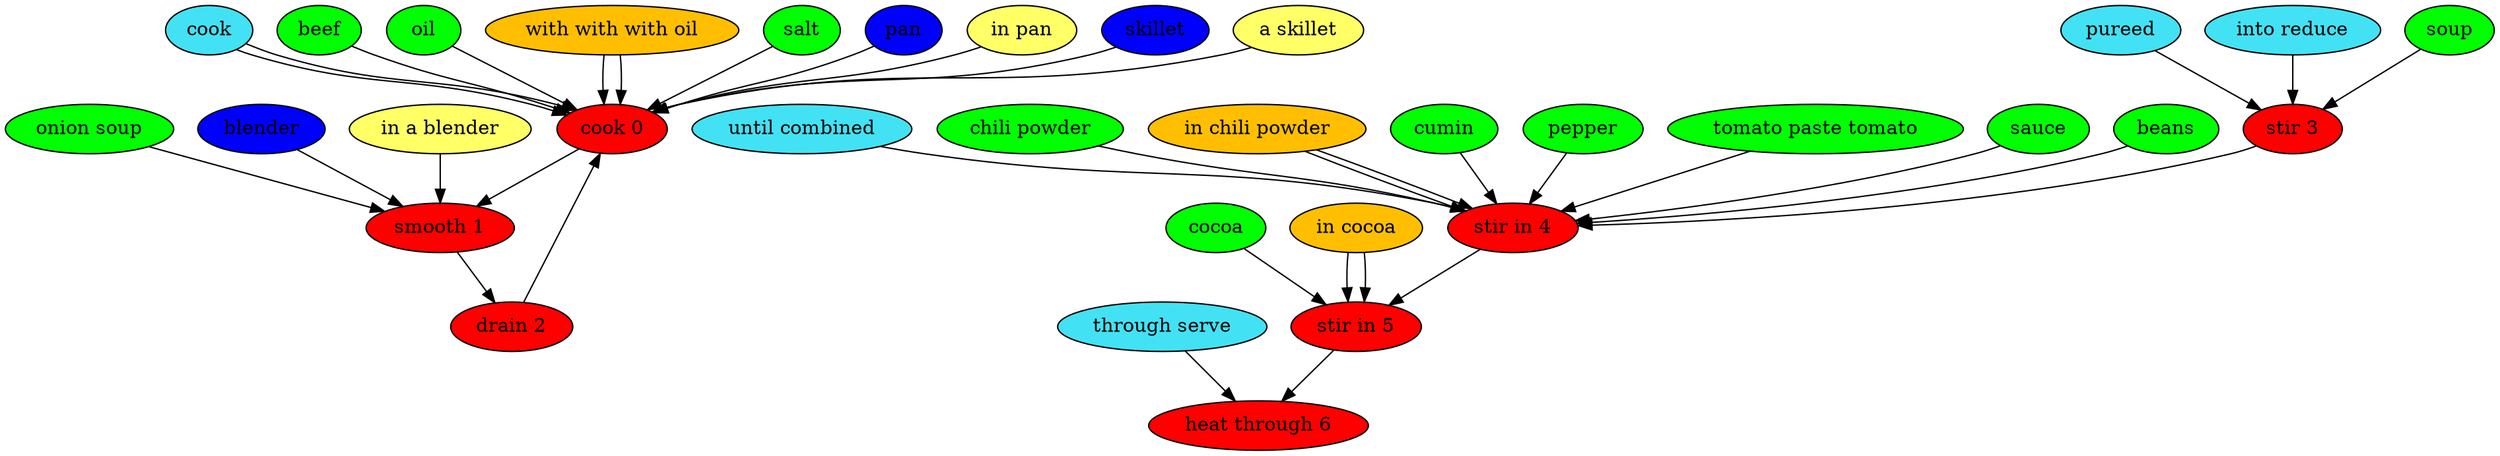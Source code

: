 digraph G {
"cook 0" [style=filled, fillcolor=red];
cook [style=filled, fillcolor="#42e2f4"];
cook -> "cook 0";
cook [style=filled, fillcolor="#42e2f4"];
cook -> "cook 0";
beef [style=filled, fillcolor=green];
beef -> "cook 0";
oil [style=filled, fillcolor=green];
oil -> "cook 0";
"with with with oil" [style=filled, fillcolor="#01DFA5"];
"with with with oil" -> "cook 0";
salt [style=filled, fillcolor=green];
salt -> "cook 0";
pan [style=filled, fillcolor="#0000ff"];
pan -> "cook 0";
"in pan" [style=filled, fillcolor="#ffff66"];
"in pan" -> "cook 0";
skillet [style=filled, fillcolor="#0000ff"];
skillet -> "cook 0";
"a skillet" [style=filled, fillcolor="#ffff66"];
"a skillet" -> "cook 0";
"with with with oil" [style=filled, fillcolor="#FFBF00"];
"with with with oil" -> "cook 0";
"smooth 1" [style=filled, fillcolor=red];
"onion soup" [style=filled, fillcolor=green];
"onion soup" -> "smooth 1";
blender [style=filled, fillcolor="#0000ff"];
blender -> "smooth 1";
"in a blender" [style=filled, fillcolor="#ffff66"];
"in a blender" -> "smooth 1";
"drain 2" [style=filled, fillcolor=red];
"stir 3" [style=filled, fillcolor=red];
pureed [style=filled, fillcolor="#42e2f4"];
pureed -> "stir 3";
"into reduce" [style=filled, fillcolor="#42e2f4"];
"into reduce" -> "stir 3";
soup [style=filled, fillcolor=green];
soup -> "stir 3";
"stir in 4" [style=filled, fillcolor=red];
"until combined" [style=filled, fillcolor="#42e2f4"];
"until combined" -> "stir in 4";
"chili powder" [style=filled, fillcolor=green];
"chili powder" -> "stir in 4";
"in chili powder" [style=filled, fillcolor="#01DFA5"];
"in chili powder" -> "stir in 4";
cumin [style=filled, fillcolor=green];
cumin -> "stir in 4";
pepper [style=filled, fillcolor=green];
pepper -> "stir in 4";
"tomato paste tomato" [style=filled, fillcolor=green];
"tomato paste tomato" -> "stir in 4";
sauce [style=filled, fillcolor=green];
sauce -> "stir in 4";
beans [style=filled, fillcolor=green];
beans -> "stir in 4";
"in chili powder" [style=filled, fillcolor="#FFBF00"];
"in chili powder" -> "stir in 4";
"stir in 5" [style=filled, fillcolor=red];
cocoa [style=filled, fillcolor=green];
cocoa -> "stir in 5";
"in cocoa" [style=filled, fillcolor="#01DFA5"];
"in cocoa" -> "stir in 5";
"in cocoa" [style=filled, fillcolor="#FFBF00"];
"in cocoa" -> "stir in 5";
"heat through 6" [style=filled, fillcolor=red];
"through serve" [style=filled, fillcolor="#42e2f4"];
"through serve" -> "heat through 6";
"cook 0" -> "smooth 1";
"smooth 1" -> "drain 2";
"drain 2" -> "cook 0";
"stir 3" -> "stir in 4";
"stir in 4" -> "stir in 5";
"stir in 5" -> "heat through 6";
}
